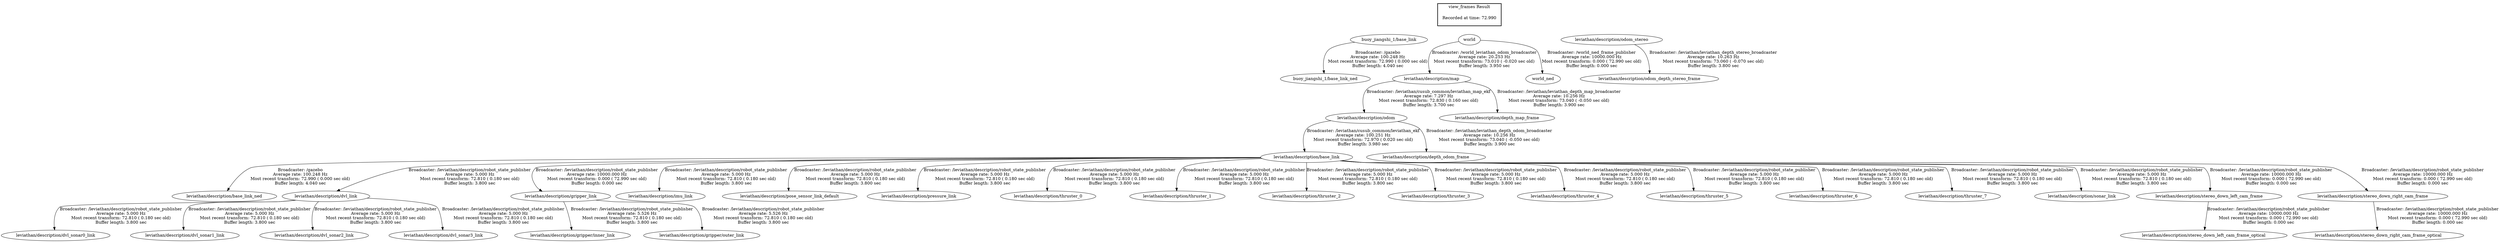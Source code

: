 digraph G {
"buoy_jiangshi_1/base_link" -> "buoy_jiangshi_1/base_link_ned"[label="Broadcaster: /gazebo\nAverage rate: 100.248 Hz\nMost recent transform: 72.990 ( 0.000 sec old)\nBuffer length: 4.040 sec\n"];
"leviathan/description/base_link" -> "leviathan/description/base_link_ned"[label="Broadcaster: /gazebo\nAverage rate: 100.248 Hz\nMost recent transform: 72.990 ( 0.000 sec old)\nBuffer length: 4.040 sec\n"];
"leviathan/description/odom" -> "leviathan/description/base_link"[label="Broadcaster: /leviathan/cusub_common/leviathan_ekf\nAverage rate: 100.251 Hz\nMost recent transform: 72.970 ( 0.020 sec old)\nBuffer length: 3.980 sec\n"];
"leviathan/description/map" -> "leviathan/description/odom"[label="Broadcaster: /leviathan/cusub_common/leviathan_map_ekf\nAverage rate: 7.297 Hz\nMost recent transform: 72.830 ( 0.160 sec old)\nBuffer length: 3.700 sec\n"];
"world" -> "leviathan/description/map"[label="Broadcaster: /world_leviathan_odom_broadcaster\nAverage rate: 20.253 Hz\nMost recent transform: 73.010 ( -0.020 sec old)\nBuffer length: 3.950 sec\n"];
"leviathan/description/base_link" -> "leviathan/description/dvl_link"[label="Broadcaster: /leviathan/description/robot_state_publisher\nAverage rate: 5.000 Hz\nMost recent transform: 72.810 ( 0.180 sec old)\nBuffer length: 3.800 sec\n"];
"leviathan/description/dvl_link" -> "leviathan/description/dvl_sonar0_link"[label="Broadcaster: /leviathan/description/robot_state_publisher\nAverage rate: 5.000 Hz\nMost recent transform: 72.810 ( 0.180 sec old)\nBuffer length: 3.800 sec\n"];
"leviathan/description/dvl_link" -> "leviathan/description/dvl_sonar1_link"[label="Broadcaster: /leviathan/description/robot_state_publisher\nAverage rate: 5.000 Hz\nMost recent transform: 72.810 ( 0.180 sec old)\nBuffer length: 3.800 sec\n"];
"leviathan/description/dvl_link" -> "leviathan/description/dvl_sonar2_link"[label="Broadcaster: /leviathan/description/robot_state_publisher\nAverage rate: 5.000 Hz\nMost recent transform: 72.810 ( 0.180 sec old)\nBuffer length: 3.800 sec\n"];
"leviathan/description/dvl_link" -> "leviathan/description/dvl_sonar3_link"[label="Broadcaster: /leviathan/description/robot_state_publisher\nAverage rate: 5.000 Hz\nMost recent transform: 72.810 ( 0.180 sec old)\nBuffer length: 3.800 sec\n"];
"leviathan/description/gripper_link" -> "leviathan/description/gripper/inner_link"[label="Broadcaster: /leviathan/description/robot_state_publisher\nAverage rate: 5.526 Hz\nMost recent transform: 72.810 ( 0.180 sec old)\nBuffer length: 3.800 sec\n"];
"leviathan/description/base_link" -> "leviathan/description/gripper_link"[label="Broadcaster: /leviathan/description/robot_state_publisher\nAverage rate: 10000.000 Hz\nMost recent transform: 0.000 ( 72.990 sec old)\nBuffer length: 0.000 sec\n"];
"leviathan/description/gripper_link" -> "leviathan/description/gripper/outer_link"[label="Broadcaster: /leviathan/description/robot_state_publisher\nAverage rate: 5.526 Hz\nMost recent transform: 72.810 ( 0.180 sec old)\nBuffer length: 3.800 sec\n"];
"leviathan/description/base_link" -> "leviathan/description/imu_link"[label="Broadcaster: /leviathan/description/robot_state_publisher\nAverage rate: 5.000 Hz\nMost recent transform: 72.810 ( 0.180 sec old)\nBuffer length: 3.800 sec\n"];
"leviathan/description/base_link" -> "leviathan/description/pose_sensor_link_default"[label="Broadcaster: /leviathan/description/robot_state_publisher\nAverage rate: 5.000 Hz\nMost recent transform: 72.810 ( 0.180 sec old)\nBuffer length: 3.800 sec\n"];
"leviathan/description/base_link" -> "leviathan/description/pressure_link"[label="Broadcaster: /leviathan/description/robot_state_publisher\nAverage rate: 5.000 Hz\nMost recent transform: 72.810 ( 0.180 sec old)\nBuffer length: 3.800 sec\n"];
"leviathan/description/base_link" -> "leviathan/description/thruster_0"[label="Broadcaster: /leviathan/description/robot_state_publisher\nAverage rate: 5.000 Hz\nMost recent transform: 72.810 ( 0.180 sec old)\nBuffer length: 3.800 sec\n"];
"leviathan/description/base_link" -> "leviathan/description/thruster_1"[label="Broadcaster: /leviathan/description/robot_state_publisher\nAverage rate: 5.000 Hz\nMost recent transform: 72.810 ( 0.180 sec old)\nBuffer length: 3.800 sec\n"];
"leviathan/description/base_link" -> "leviathan/description/thruster_2"[label="Broadcaster: /leviathan/description/robot_state_publisher\nAverage rate: 5.000 Hz\nMost recent transform: 72.810 ( 0.180 sec old)\nBuffer length: 3.800 sec\n"];
"leviathan/description/base_link" -> "leviathan/description/thruster_3"[label="Broadcaster: /leviathan/description/robot_state_publisher\nAverage rate: 5.000 Hz\nMost recent transform: 72.810 ( 0.180 sec old)\nBuffer length: 3.800 sec\n"];
"leviathan/description/base_link" -> "leviathan/description/thruster_4"[label="Broadcaster: /leviathan/description/robot_state_publisher\nAverage rate: 5.000 Hz\nMost recent transform: 72.810 ( 0.180 sec old)\nBuffer length: 3.800 sec\n"];
"leviathan/description/base_link" -> "leviathan/description/thruster_5"[label="Broadcaster: /leviathan/description/robot_state_publisher\nAverage rate: 5.000 Hz\nMost recent transform: 72.810 ( 0.180 sec old)\nBuffer length: 3.800 sec\n"];
"leviathan/description/base_link" -> "leviathan/description/thruster_6"[label="Broadcaster: /leviathan/description/robot_state_publisher\nAverage rate: 5.000 Hz\nMost recent transform: 72.810 ( 0.180 sec old)\nBuffer length: 3.800 sec\n"];
"leviathan/description/base_link" -> "leviathan/description/thruster_7"[label="Broadcaster: /leviathan/description/robot_state_publisher\nAverage rate: 5.000 Hz\nMost recent transform: 72.810 ( 0.180 sec old)\nBuffer length: 3.800 sec\n"];
"leviathan/description/base_link" -> "leviathan/description/sonar_link"[label="Broadcaster: /leviathan/description/robot_state_publisher\nAverage rate: 5.000 Hz\nMost recent transform: 72.810 ( 0.180 sec old)\nBuffer length: 3.800 sec\n"];
"world" -> "world_ned"[label="Broadcaster: /world_ned_frame_publisher\nAverage rate: 10000.000 Hz\nMost recent transform: 0.000 ( 72.990 sec old)\nBuffer length: 0.000 sec\n"];
"leviathan/description/odom" -> "leviathan/description/depth_odom_frame"[label="Broadcaster: /leviathan/leviathan_depth_odom_broadcaster\nAverage rate: 10.256 Hz\nMost recent transform: 73.040 ( -0.050 sec old)\nBuffer length: 3.900 sec\n"];
"leviathan/description/map" -> "leviathan/description/depth_map_frame"[label="Broadcaster: /leviathan/leviathan_depth_map_broadcaster\nAverage rate: 10.256 Hz\nMost recent transform: 73.040 ( -0.050 sec old)\nBuffer length: 3.900 sec\n"];
"leviathan/description/base_link" -> "leviathan/description/stereo_down_left_cam_frame"[label="Broadcaster: /leviathan/description/robot_state_publisher\nAverage rate: 10000.000 Hz\nMost recent transform: 0.000 ( 72.990 sec old)\nBuffer length: 0.000 sec\n"];
"leviathan/description/stereo_down_left_cam_frame" -> "leviathan/description/stereo_down_left_cam_frame_optical"[label="Broadcaster: /leviathan/description/robot_state_publisher\nAverage rate: 10000.000 Hz\nMost recent transform: 0.000 ( 72.990 sec old)\nBuffer length: 0.000 sec\n"];
"leviathan/description/base_link" -> "leviathan/description/stereo_down_right_cam_frame"[label="Broadcaster: /leviathan/description/robot_state_publisher\nAverage rate: 10000.000 Hz\nMost recent transform: 0.000 ( 72.990 sec old)\nBuffer length: 0.000 sec\n"];
"leviathan/description/stereo_down_right_cam_frame" -> "leviathan/description/stereo_down_right_cam_frame_optical"[label="Broadcaster: /leviathan/description/robot_state_publisher\nAverage rate: 10000.000 Hz\nMost recent transform: 0.000 ( 72.990 sec old)\nBuffer length: 0.000 sec\n"];
"leviathan/description/odom_stereo" -> "leviathan/description/odom_depth_stereo_frame"[label="Broadcaster: /leviathan/leviathan_depth_stereo_broadcaster\nAverage rate: 10.263 Hz\nMost recent transform: 73.060 ( -0.070 sec old)\nBuffer length: 3.800 sec\n"];
edge [style=invis];
 subgraph cluster_legend { style=bold; color=black; label ="view_frames Result";
"Recorded at time: 72.990"[ shape=plaintext ] ;
 }->"buoy_jiangshi_1/base_link";
edge [style=invis];
 subgraph cluster_legend { style=bold; color=black; label ="view_frames Result";
"Recorded at time: 72.990"[ shape=plaintext ] ;
 }->"world";
edge [style=invis];
 subgraph cluster_legend { style=bold; color=black; label ="view_frames Result";
"Recorded at time: 72.990"[ shape=plaintext ] ;
 }->"leviathan/description/odom_stereo";
}